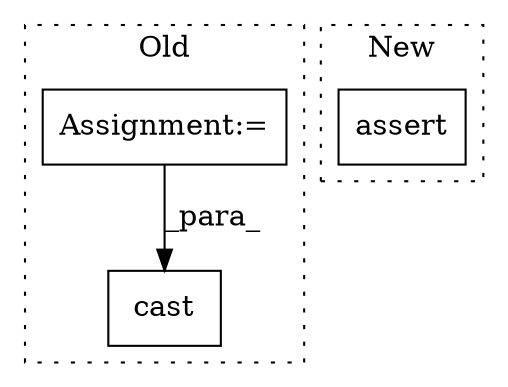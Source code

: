 digraph G {
subgraph cluster0 {
1 [label="cast" a="32" s="1545,1582" l="5,1" shape="box"];
3 [label="Assignment:=" a="7" s="1022" l="1" shape="box"];
label = "Old";
style="dotted";
}
subgraph cluster1 {
2 [label="assert" a="6" s="1576" l="7" shape="box"];
label = "New";
style="dotted";
}
3 -> 1 [label="_para_"];
}